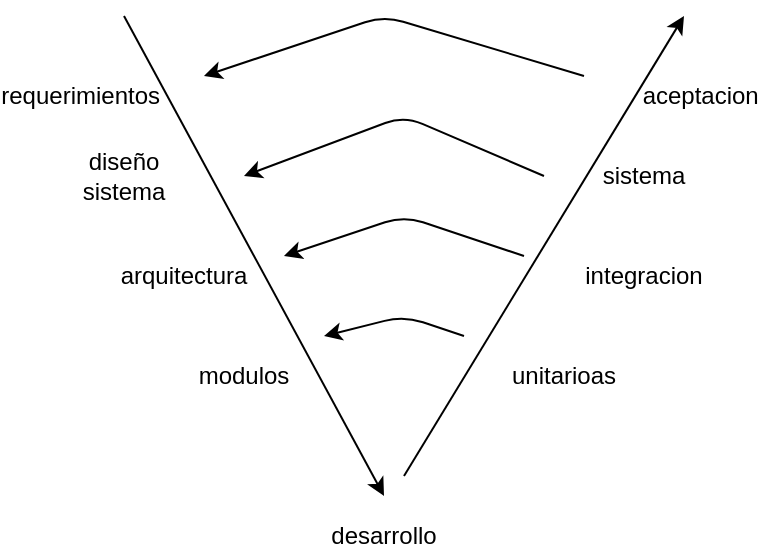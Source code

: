 <mxfile version="13.9.9" type="device"><diagram id="_GMcQEjk6qVoZyOSd5XO" name="Página-1"><mxGraphModel dx="852" dy="534" grid="1" gridSize="10" guides="1" tooltips="1" connect="1" arrows="1" fold="1" page="1" pageScale="1" pageWidth="827" pageHeight="1169" math="0" shadow="0"><root><mxCell id="0"/><mxCell id="1" parent="0"/><mxCell id="7o-RaymRJNqSaQ0OOUbs-1" value="" style="endArrow=classic;html=1;" edge="1" parent="1"><mxGeometry width="50" height="50" relative="1" as="geometry"><mxPoint x="310" y="10" as="sourcePoint"/><mxPoint x="440" y="250" as="targetPoint"/></mxGeometry></mxCell><mxCell id="7o-RaymRJNqSaQ0OOUbs-2" value="" style="endArrow=classic;html=1;" edge="1" parent="1"><mxGeometry width="50" height="50" relative="1" as="geometry"><mxPoint x="450" y="240" as="sourcePoint"/><mxPoint x="590" y="10" as="targetPoint"/></mxGeometry></mxCell><mxCell id="7o-RaymRJNqSaQ0OOUbs-4" value="" style="endArrow=classic;html=1;" edge="1" parent="1"><mxGeometry width="50" height="50" relative="1" as="geometry"><mxPoint x="540" y="40" as="sourcePoint"/><mxPoint x="350" y="40" as="targetPoint"/><Array as="points"><mxPoint x="440" y="10"/></Array></mxGeometry></mxCell><mxCell id="7o-RaymRJNqSaQ0OOUbs-5" value="" style="endArrow=classic;html=1;" edge="1" parent="1"><mxGeometry width="50" height="50" relative="1" as="geometry"><mxPoint x="520" y="90" as="sourcePoint"/><mxPoint x="370" y="90" as="targetPoint"/><Array as="points"><mxPoint x="450" y="60"/></Array></mxGeometry></mxCell><mxCell id="7o-RaymRJNqSaQ0OOUbs-6" value="" style="endArrow=classic;html=1;" edge="1" parent="1"><mxGeometry width="50" height="50" relative="1" as="geometry"><mxPoint x="510" y="130" as="sourcePoint"/><mxPoint x="390" y="130" as="targetPoint"/><Array as="points"><mxPoint x="450" y="110"/></Array></mxGeometry></mxCell><mxCell id="7o-RaymRJNqSaQ0OOUbs-7" value="" style="endArrow=classic;html=1;" edge="1" parent="1"><mxGeometry width="50" height="50" relative="1" as="geometry"><mxPoint x="480" y="170" as="sourcePoint"/><mxPoint x="410" y="170" as="targetPoint"/><Array as="points"><mxPoint x="450" y="160"/></Array></mxGeometry></mxCell><mxCell id="7o-RaymRJNqSaQ0OOUbs-8" value="requerimientos&amp;nbsp;" style="text;html=1;strokeColor=none;fillColor=none;align=center;verticalAlign=middle;whiteSpace=wrap;rounded=0;" vertex="1" parent="1"><mxGeometry x="270" y="40" width="40" height="20" as="geometry"/></mxCell><mxCell id="7o-RaymRJNqSaQ0OOUbs-11" value="diseño sistema" style="text;html=1;strokeColor=none;fillColor=none;align=center;verticalAlign=middle;whiteSpace=wrap;rounded=0;" vertex="1" parent="1"><mxGeometry x="290" y="80" width="40" height="20" as="geometry"/></mxCell><mxCell id="7o-RaymRJNqSaQ0OOUbs-12" value="arquitectura" style="text;html=1;strokeColor=none;fillColor=none;align=center;verticalAlign=middle;whiteSpace=wrap;rounded=0;" vertex="1" parent="1"><mxGeometry x="320" y="130" width="40" height="20" as="geometry"/></mxCell><mxCell id="7o-RaymRJNqSaQ0OOUbs-13" value="modulos" style="text;html=1;strokeColor=none;fillColor=none;align=center;verticalAlign=middle;whiteSpace=wrap;rounded=0;" vertex="1" parent="1"><mxGeometry x="350" y="180" width="40" height="20" as="geometry"/></mxCell><mxCell id="7o-RaymRJNqSaQ0OOUbs-14" value="desarrollo" style="text;html=1;strokeColor=none;fillColor=none;align=center;verticalAlign=middle;whiteSpace=wrap;rounded=0;" vertex="1" parent="1"><mxGeometry x="420" y="260" width="40" height="20" as="geometry"/></mxCell><mxCell id="7o-RaymRJNqSaQ0OOUbs-15" value="aceptacion&amp;nbsp;" style="text;html=1;strokeColor=none;fillColor=none;align=center;verticalAlign=middle;whiteSpace=wrap;rounded=0;" vertex="1" parent="1"><mxGeometry x="580" y="40" width="40" height="20" as="geometry"/></mxCell><mxCell id="7o-RaymRJNqSaQ0OOUbs-16" value="sistema" style="text;html=1;strokeColor=none;fillColor=none;align=center;verticalAlign=middle;whiteSpace=wrap;rounded=0;" vertex="1" parent="1"><mxGeometry x="550" y="80" width="40" height="20" as="geometry"/></mxCell><mxCell id="7o-RaymRJNqSaQ0OOUbs-17" value="integracion" style="text;html=1;strokeColor=none;fillColor=none;align=center;verticalAlign=middle;whiteSpace=wrap;rounded=0;" vertex="1" parent="1"><mxGeometry x="550" y="130" width="40" height="20" as="geometry"/></mxCell><mxCell id="7o-RaymRJNqSaQ0OOUbs-18" value="unitarioas" style="text;html=1;strokeColor=none;fillColor=none;align=center;verticalAlign=middle;whiteSpace=wrap;rounded=0;" vertex="1" parent="1"><mxGeometry x="510" y="180" width="40" height="20" as="geometry"/></mxCell></root></mxGraphModel></diagram></mxfile>
